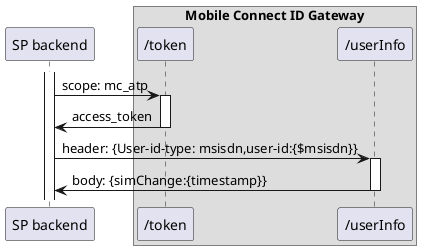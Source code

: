 @startuml
participant "SP backend" as sp
box "Mobile Connect ID Gateway"
participant "/token" as token
participant "/userInfo" as userinfo
end box

activate sp
sp -> token: scope: mc_atp
activate token
sp <- token: access_token
deactivate token

sp -> userinfo: header: {User-id-type: msisdn,user-id:{$msisdn}}
activate userinfo
sp <- userinfo: body: {simChange:{timestamp}}
deactivate userinfo
@enduml